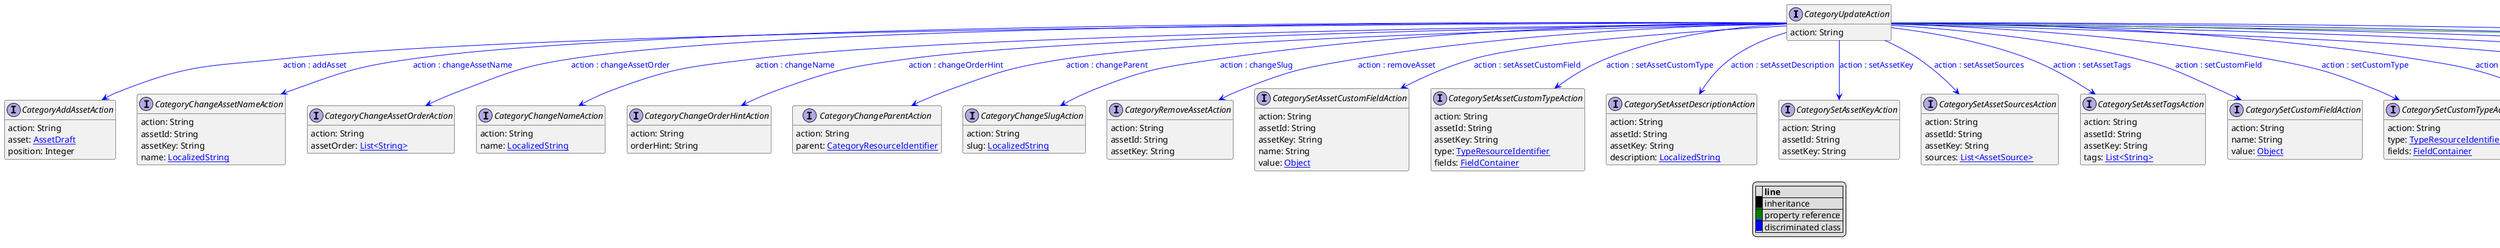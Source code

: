 @startuml

hide empty fields
hide empty methods
legend
|= |= line |
|<back:black>   </back>| inheritance |
|<back:green>   </back>| property reference |
|<back:blue>   </back>| discriminated class |
endlegend
interface CategoryUpdateAction [[CategoryUpdateAction.svg]]  {
    action: String
}


interface CategoryAddAssetAction [[CategoryAddAssetAction.svg]]  {
    action: String
    asset: [[AssetDraft.svg AssetDraft]]
    position: Integer
}
interface CategoryChangeAssetNameAction [[CategoryChangeAssetNameAction.svg]]  {
    action: String
    assetId: String
    assetKey: String
    name: [[LocalizedString.svg LocalizedString]]
}
interface CategoryChangeAssetOrderAction [[CategoryChangeAssetOrderAction.svg]]  {
    action: String
    assetOrder: [[String.svg List<String>]]
}
interface CategoryChangeNameAction [[CategoryChangeNameAction.svg]]  {
    action: String
    name: [[LocalizedString.svg LocalizedString]]
}
interface CategoryChangeOrderHintAction [[CategoryChangeOrderHintAction.svg]]  {
    action: String
    orderHint: String
}
interface CategoryChangeParentAction [[CategoryChangeParentAction.svg]]  {
    action: String
    parent: [[CategoryResourceIdentifier.svg CategoryResourceIdentifier]]
}
interface CategoryChangeSlugAction [[CategoryChangeSlugAction.svg]]  {
    action: String
    slug: [[LocalizedString.svg LocalizedString]]
}
interface CategoryRemoveAssetAction [[CategoryRemoveAssetAction.svg]]  {
    action: String
    assetId: String
    assetKey: String
}
interface CategorySetAssetCustomFieldAction [[CategorySetAssetCustomFieldAction.svg]]  {
    action: String
    assetId: String
    assetKey: String
    name: String
    value: [[Object.svg Object]]
}
interface CategorySetAssetCustomTypeAction [[CategorySetAssetCustomTypeAction.svg]]  {
    action: String
    assetId: String
    assetKey: String
    type: [[TypeResourceIdentifier.svg TypeResourceIdentifier]]
    fields: [[FieldContainer.svg FieldContainer]]
}
interface CategorySetAssetDescriptionAction [[CategorySetAssetDescriptionAction.svg]]  {
    action: String
    assetId: String
    assetKey: String
    description: [[LocalizedString.svg LocalizedString]]
}
interface CategorySetAssetKeyAction [[CategorySetAssetKeyAction.svg]]  {
    action: String
    assetId: String
    assetKey: String
}
interface CategorySetAssetSourcesAction [[CategorySetAssetSourcesAction.svg]]  {
    action: String
    assetId: String
    assetKey: String
    sources: [[AssetSource.svg List<AssetSource>]]
}
interface CategorySetAssetTagsAction [[CategorySetAssetTagsAction.svg]]  {
    action: String
    assetId: String
    assetKey: String
    tags: [[String.svg List<String>]]
}
interface CategorySetCustomFieldAction [[CategorySetCustomFieldAction.svg]]  {
    action: String
    name: String
    value: [[Object.svg Object]]
}
interface CategorySetCustomTypeAction [[CategorySetCustomTypeAction.svg]]  {
    action: String
    type: [[TypeResourceIdentifier.svg TypeResourceIdentifier]]
    fields: [[FieldContainer.svg FieldContainer]]
}
interface CategorySetDescriptionAction [[CategorySetDescriptionAction.svg]]  {
    action: String
    description: [[LocalizedString.svg LocalizedString]]
}
interface CategorySetExternalIdAction [[CategorySetExternalIdAction.svg]]  {
    action: String
    externalId: String
}
interface CategorySetKeyAction [[CategorySetKeyAction.svg]]  {
    action: String
    key: String
}
interface CategorySetMetaDescriptionAction [[CategorySetMetaDescriptionAction.svg]]  {
    action: String
    metaDescription: [[LocalizedString.svg LocalizedString]]
}
interface CategorySetMetaKeywordsAction [[CategorySetMetaKeywordsAction.svg]]  {
    action: String
    metaKeywords: [[LocalizedString.svg LocalizedString]]
}
interface CategorySetMetaTitleAction [[CategorySetMetaTitleAction.svg]]  {
    action: String
    metaTitle: [[LocalizedString.svg LocalizedString]]
}
interface CategoryUpdate [[CategoryUpdate.svg]]  {
    version: Long
    actions: [[CategoryUpdateAction.svg List<CategoryUpdateAction>]]
}
CategoryUpdateAction --> CategoryAddAssetAction #blue;text:blue : "action : addAsset"
CategoryUpdateAction --> CategoryChangeAssetNameAction #blue;text:blue : "action : changeAssetName"
CategoryUpdateAction --> CategoryChangeAssetOrderAction #blue;text:blue : "action : changeAssetOrder"
CategoryUpdateAction --> CategoryChangeNameAction #blue;text:blue : "action : changeName"
CategoryUpdateAction --> CategoryChangeOrderHintAction #blue;text:blue : "action : changeOrderHint"
CategoryUpdateAction --> CategoryChangeParentAction #blue;text:blue : "action : changeParent"
CategoryUpdateAction --> CategoryChangeSlugAction #blue;text:blue : "action : changeSlug"
CategoryUpdateAction --> CategoryRemoveAssetAction #blue;text:blue : "action : removeAsset"
CategoryUpdateAction --> CategorySetAssetCustomFieldAction #blue;text:blue : "action : setAssetCustomField"
CategoryUpdateAction --> CategorySetAssetCustomTypeAction #blue;text:blue : "action : setAssetCustomType"
CategoryUpdateAction --> CategorySetAssetDescriptionAction #blue;text:blue : "action : setAssetDescription"
CategoryUpdateAction --> CategorySetAssetKeyAction #blue;text:blue : "action : setAssetKey"
CategoryUpdateAction --> CategorySetAssetSourcesAction #blue;text:blue : "action : setAssetSources"
CategoryUpdateAction --> CategorySetAssetTagsAction #blue;text:blue : "action : setAssetTags"
CategoryUpdateAction --> CategorySetCustomFieldAction #blue;text:blue : "action : setCustomField"
CategoryUpdateAction --> CategorySetCustomTypeAction #blue;text:blue : "action : setCustomType"
CategoryUpdateAction --> CategorySetDescriptionAction #blue;text:blue : "action : setDescription"
CategoryUpdateAction --> CategorySetExternalIdAction #blue;text:blue : "action : setExternalId"
CategoryUpdateAction --> CategorySetKeyAction #blue;text:blue : "action : setKey"
CategoryUpdateAction --> CategorySetMetaDescriptionAction #blue;text:blue : "action : setMetaDescription"
CategoryUpdateAction --> CategorySetMetaKeywordsAction #blue;text:blue : "action : setMetaKeywords"
CategoryUpdateAction --> CategorySetMetaTitleAction #blue;text:blue : "action : setMetaTitle"
CategoryUpdateAction --> CategoryUpdate #green;text:green : "actions"
@enduml
